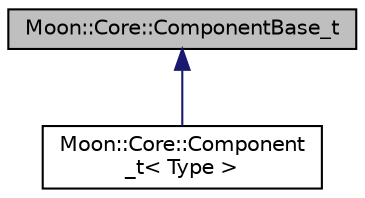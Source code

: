 digraph "Moon::Core::ComponentBase_t"
{
 // LATEX_PDF_SIZE
  edge [fontname="Helvetica",fontsize="10",labelfontname="Helvetica",labelfontsize="10"];
  node [fontname="Helvetica",fontsize="10",shape=record];
  Node1 [label="Moon::Core::ComponentBase_t",height=0.2,width=0.4,color="black", fillcolor="grey75", style="filled", fontcolor="black",tooltip="Clase de la que heredan todos los components del Motor."];
  Node1 -> Node2 [dir="back",color="midnightblue",fontsize="10",style="solid"];
  Node2 [label="Moon::Core::Component\l_t\< Type \>",height=0.2,width=0.4,color="black", fillcolor="white", style="filled",URL="$struct_moon_1_1_core_1_1_component__t.html",tooltip="Clase de la que heredan todos los Components del Motor."];
}

